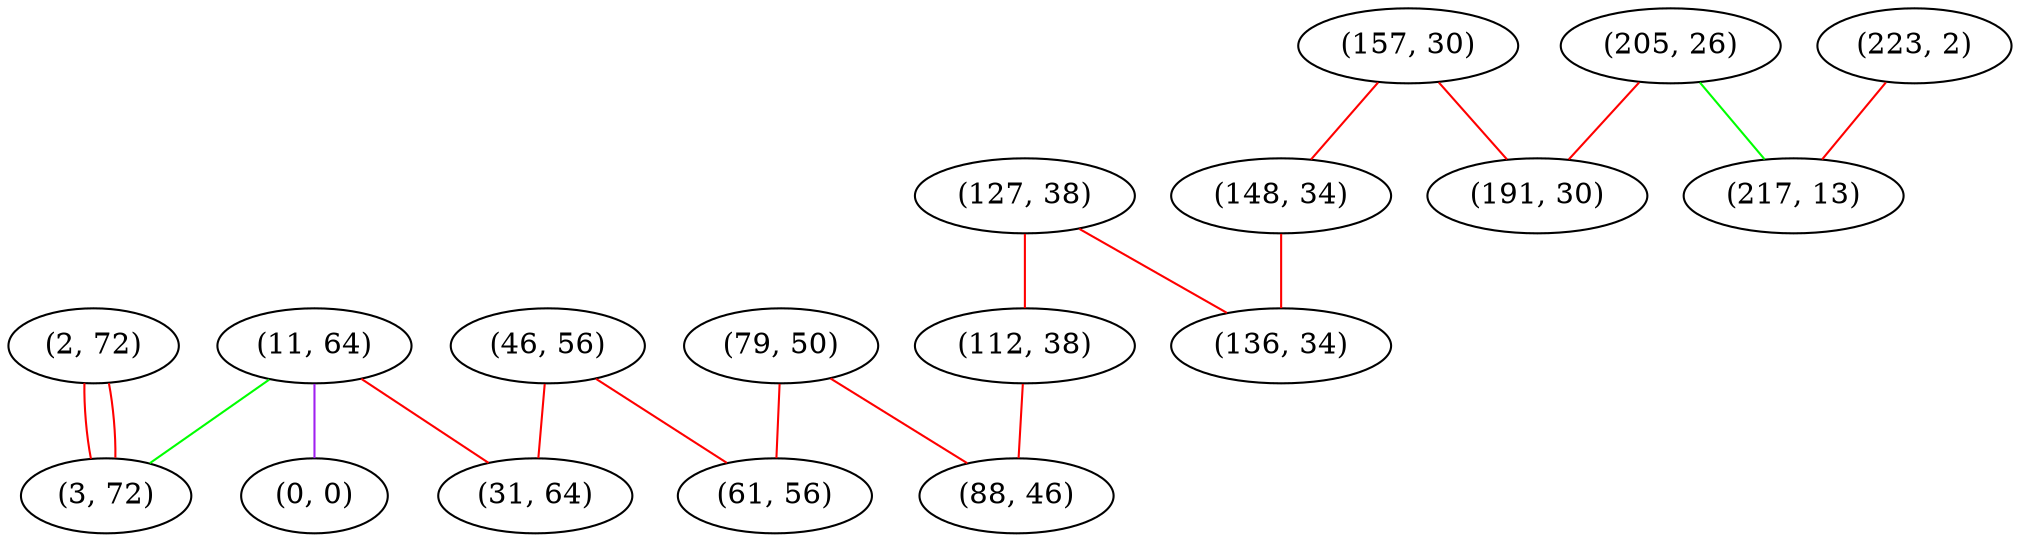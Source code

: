 graph "" {
"(11, 64)";
"(127, 38)";
"(0, 0)";
"(79, 50)";
"(112, 38)";
"(157, 30)";
"(2, 72)";
"(205, 26)";
"(46, 56)";
"(3, 72)";
"(88, 46)";
"(61, 56)";
"(148, 34)";
"(191, 30)";
"(223, 2)";
"(31, 64)";
"(217, 13)";
"(136, 34)";
"(11, 64)" -- "(3, 72)"  [color=green, key=0, weight=2];
"(11, 64)" -- "(0, 0)"  [color=purple, key=0, weight=4];
"(11, 64)" -- "(31, 64)"  [color=red, key=0, weight=1];
"(127, 38)" -- "(112, 38)"  [color=red, key=0, weight=1];
"(127, 38)" -- "(136, 34)"  [color=red, key=0, weight=1];
"(79, 50)" -- "(88, 46)"  [color=red, key=0, weight=1];
"(79, 50)" -- "(61, 56)"  [color=red, key=0, weight=1];
"(112, 38)" -- "(88, 46)"  [color=red, key=0, weight=1];
"(157, 30)" -- "(148, 34)"  [color=red, key=0, weight=1];
"(157, 30)" -- "(191, 30)"  [color=red, key=0, weight=1];
"(2, 72)" -- "(3, 72)"  [color=red, key=0, weight=1];
"(2, 72)" -- "(3, 72)"  [color=red, key=1, weight=1];
"(205, 26)" -- "(217, 13)"  [color=green, key=0, weight=2];
"(205, 26)" -- "(191, 30)"  [color=red, key=0, weight=1];
"(46, 56)" -- "(31, 64)"  [color=red, key=0, weight=1];
"(46, 56)" -- "(61, 56)"  [color=red, key=0, weight=1];
"(148, 34)" -- "(136, 34)"  [color=red, key=0, weight=1];
"(223, 2)" -- "(217, 13)"  [color=red, key=0, weight=1];
}
